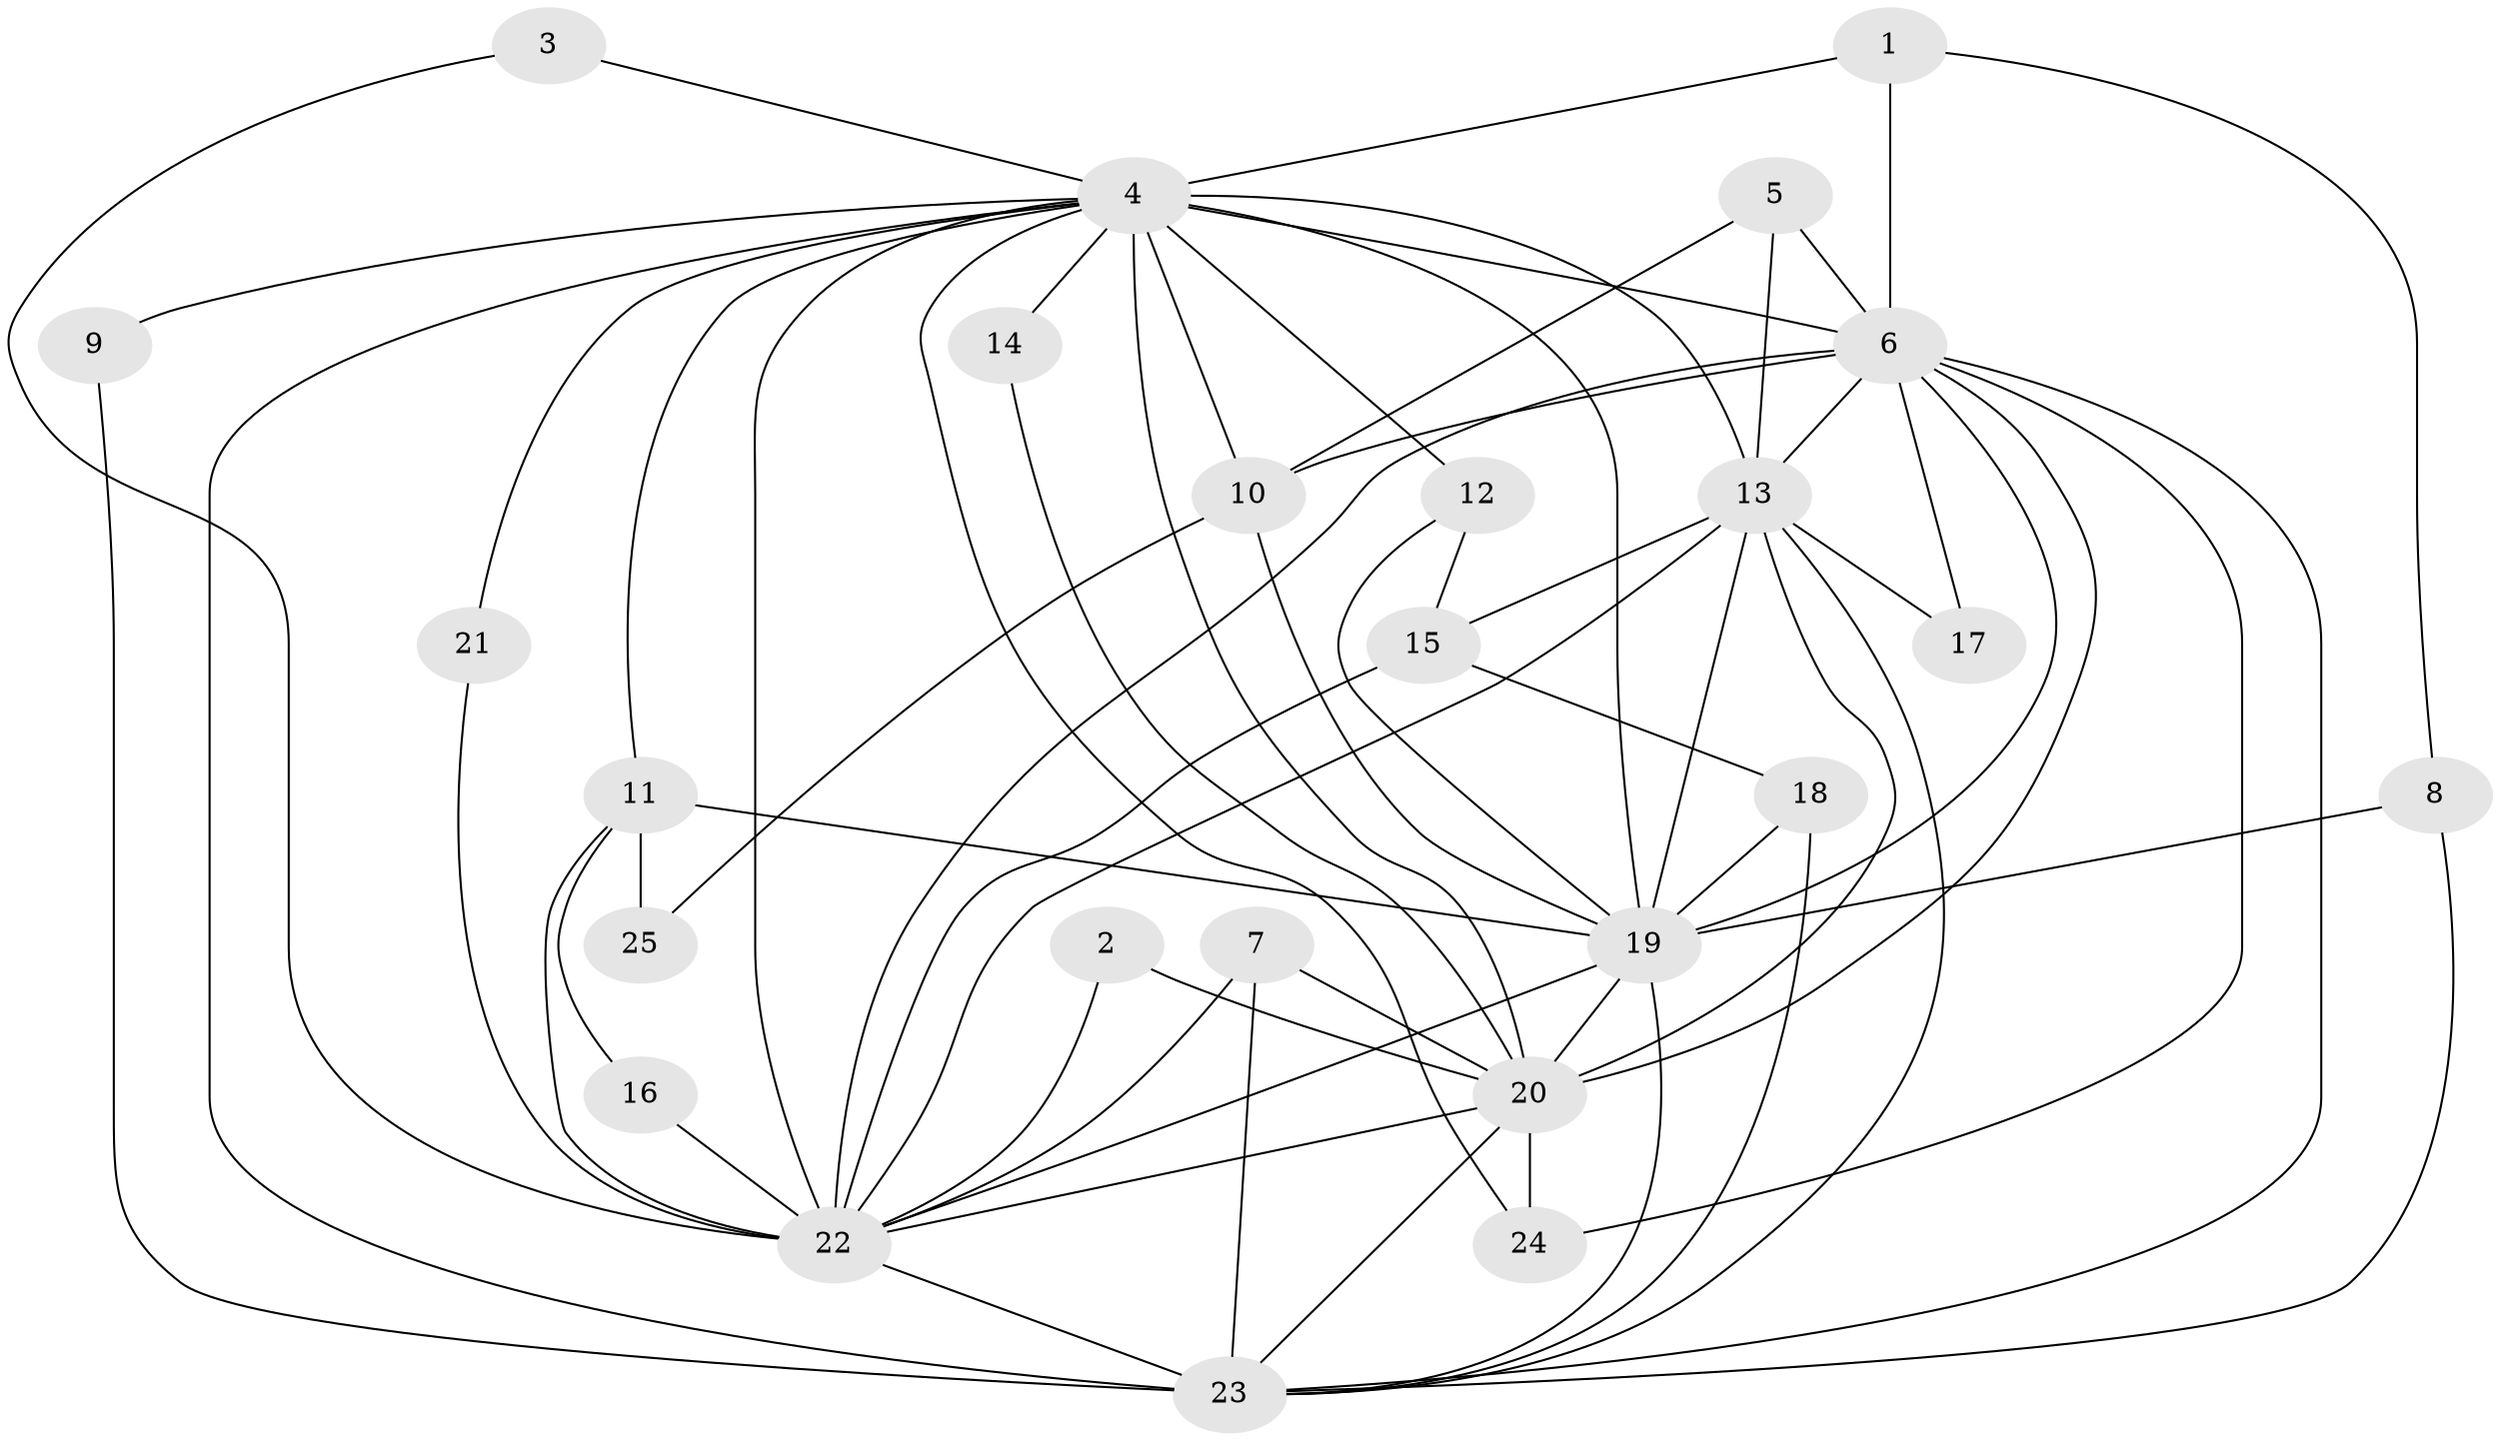 // original degree distribution, {14: 0.04, 11: 0.02, 16: 0.06, 15: 0.04, 13: 0.02, 17: 0.02, 3: 0.28, 2: 0.46, 5: 0.06}
// Generated by graph-tools (version 1.1) at 2025/25/03/09/25 03:25:47]
// undirected, 25 vertices, 65 edges
graph export_dot {
graph [start="1"]
  node [color=gray90,style=filled];
  1;
  2;
  3;
  4;
  5;
  6;
  7;
  8;
  9;
  10;
  11;
  12;
  13;
  14;
  15;
  16;
  17;
  18;
  19;
  20;
  21;
  22;
  23;
  24;
  25;
  1 -- 4 [weight=1.0];
  1 -- 6 [weight=1.0];
  1 -- 8 [weight=1.0];
  2 -- 20 [weight=1.0];
  2 -- 22 [weight=1.0];
  3 -- 4 [weight=1.0];
  3 -- 22 [weight=1.0];
  4 -- 6 [weight=3.0];
  4 -- 9 [weight=2.0];
  4 -- 10 [weight=1.0];
  4 -- 11 [weight=1.0];
  4 -- 12 [weight=1.0];
  4 -- 13 [weight=4.0];
  4 -- 14 [weight=1.0];
  4 -- 19 [weight=4.0];
  4 -- 20 [weight=3.0];
  4 -- 21 [weight=1.0];
  4 -- 22 [weight=6.0];
  4 -- 23 [weight=3.0];
  4 -- 24 [weight=1.0];
  5 -- 6 [weight=1.0];
  5 -- 10 [weight=1.0];
  5 -- 13 [weight=1.0];
  6 -- 10 [weight=1.0];
  6 -- 13 [weight=2.0];
  6 -- 17 [weight=1.0];
  6 -- 19 [weight=1.0];
  6 -- 20 [weight=1.0];
  6 -- 22 [weight=2.0];
  6 -- 23 [weight=1.0];
  6 -- 24 [weight=1.0];
  7 -- 20 [weight=1.0];
  7 -- 22 [weight=1.0];
  7 -- 23 [weight=1.0];
  8 -- 19 [weight=1.0];
  8 -- 23 [weight=2.0];
  9 -- 23 [weight=1.0];
  10 -- 19 [weight=1.0];
  10 -- 25 [weight=1.0];
  11 -- 16 [weight=1.0];
  11 -- 19 [weight=1.0];
  11 -- 22 [weight=1.0];
  11 -- 25 [weight=1.0];
  12 -- 15 [weight=1.0];
  12 -- 19 [weight=1.0];
  13 -- 15 [weight=1.0];
  13 -- 17 [weight=2.0];
  13 -- 19 [weight=1.0];
  13 -- 20 [weight=2.0];
  13 -- 22 [weight=2.0];
  13 -- 23 [weight=1.0];
  14 -- 20 [weight=1.0];
  15 -- 18 [weight=1.0];
  15 -- 22 [weight=1.0];
  16 -- 22 [weight=2.0];
  18 -- 19 [weight=1.0];
  18 -- 23 [weight=1.0];
  19 -- 20 [weight=1.0];
  19 -- 22 [weight=2.0];
  19 -- 23 [weight=1.0];
  20 -- 22 [weight=2.0];
  20 -- 23 [weight=1.0];
  20 -- 24 [weight=1.0];
  21 -- 22 [weight=1.0];
  22 -- 23 [weight=3.0];
}
